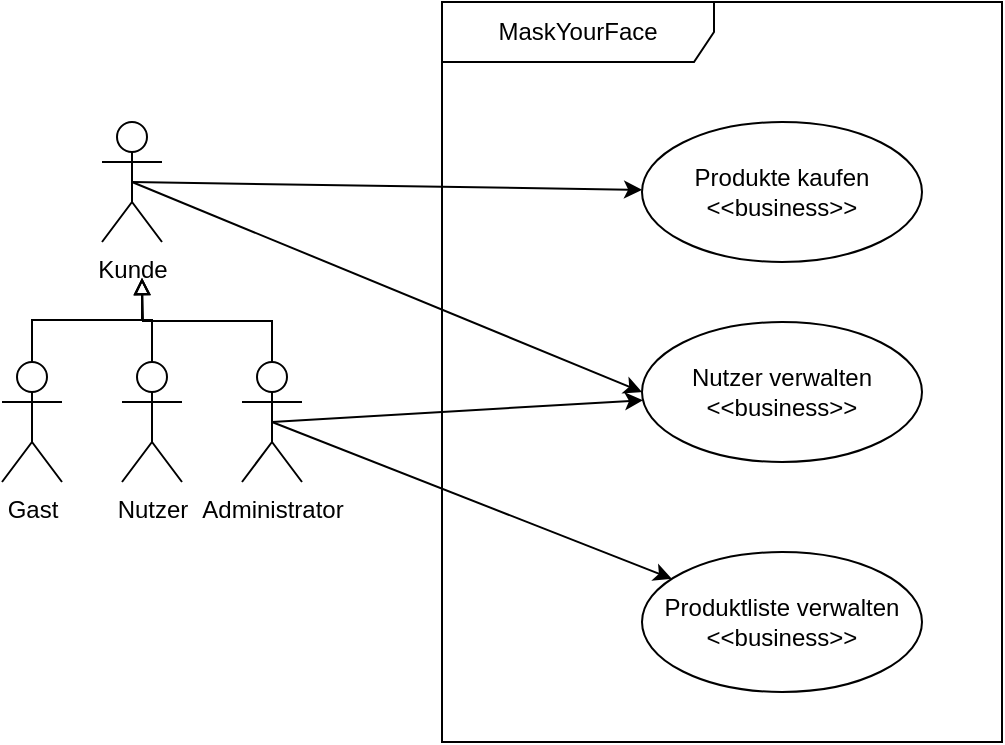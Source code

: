 <mxfile version="13.6.2" type="device"><diagram id="C7Or10ImhXGRPotX2Ofa" name="Page-1"><mxGraphModel dx="982" dy="563" grid="1" gridSize="10" guides="1" tooltips="1" connect="1" arrows="1" fold="1" page="1" pageScale="1" pageWidth="827" pageHeight="1169" math="0" shadow="0"><root><mxCell id="0"/><mxCell id="1" parent="0"/><mxCell id="zkTQlEr0wsUD4HJQpPMv-1" value="MaskYourFace" style="shape=umlFrame;whiteSpace=wrap;html=1;width=136;height=30;" vertex="1" parent="1"><mxGeometry x="260" y="330" width="280" height="370" as="geometry"/></mxCell><mxCell id="zkTQlEr0wsUD4HJQpPMv-6" style="edgeStyle=orthogonalEdgeStyle;rounded=0;orthogonalLoop=1;jettySize=auto;html=1;exitX=0.5;exitY=0;exitDx=0;exitDy=0;exitPerimeter=0;endArrow=block;endFill=0;" edge="1" parent="1" source="zkTQlEr0wsUD4HJQpPMv-2"><mxGeometry relative="1" as="geometry"><mxPoint x="110" y="468" as="targetPoint"/><Array as="points"><mxPoint x="55" y="489"/><mxPoint x="110" y="489"/><mxPoint x="110" y="468"/></Array></mxGeometry></mxCell><mxCell id="zkTQlEr0wsUD4HJQpPMv-2" value="Gast" style="shape=umlActor;verticalLabelPosition=bottom;verticalAlign=top;html=1;" vertex="1" parent="1"><mxGeometry x="40" y="510" width="30" height="60" as="geometry"/></mxCell><mxCell id="zkTQlEr0wsUD4HJQpPMv-7" style="edgeStyle=orthogonalEdgeStyle;rounded=0;orthogonalLoop=1;jettySize=auto;html=1;exitX=0.5;exitY=0;exitDx=0;exitDy=0;exitPerimeter=0;endArrow=block;endFill=0;" edge="1" parent="1" source="zkTQlEr0wsUD4HJQpPMv-3"><mxGeometry relative="1" as="geometry"><mxPoint x="110" y="468" as="targetPoint"/><Array as="points"><mxPoint x="115" y="489"/><mxPoint x="110" y="489"/><mxPoint x="110" y="468"/></Array></mxGeometry></mxCell><mxCell id="zkTQlEr0wsUD4HJQpPMv-3" value="Nutzer" style="shape=umlActor;verticalLabelPosition=bottom;verticalAlign=top;html=1;" vertex="1" parent="1"><mxGeometry x="100" y="510" width="30" height="60" as="geometry"/></mxCell><mxCell id="zkTQlEr0wsUD4HJQpPMv-10" style="rounded=0;orthogonalLoop=1;jettySize=auto;html=1;exitX=0.5;exitY=0.5;exitDx=0;exitDy=0;exitPerimeter=0;endArrow=classic;endFill=1;" edge="1" parent="1" source="zkTQlEr0wsUD4HJQpPMv-4" target="zkTQlEr0wsUD4HJQpPMv-9"><mxGeometry relative="1" as="geometry"/></mxCell><mxCell id="zkTQlEr0wsUD4HJQpPMv-15" style="edgeStyle=none;rounded=0;orthogonalLoop=1;jettySize=auto;html=1;exitX=0.5;exitY=0.5;exitDx=0;exitDy=0;exitPerimeter=0;endArrow=classic;endFill=1;" edge="1" parent="1" source="zkTQlEr0wsUD4HJQpPMv-4" target="zkTQlEr0wsUD4HJQpPMv-13"><mxGeometry relative="1" as="geometry"/></mxCell><mxCell id="zkTQlEr0wsUD4HJQpPMv-18" style="edgeStyle=orthogonalEdgeStyle;rounded=0;orthogonalLoop=1;jettySize=auto;html=1;exitX=0.5;exitY=0;exitDx=0;exitDy=0;exitPerimeter=0;endArrow=block;endFill=0;" edge="1" parent="1" source="zkTQlEr0wsUD4HJQpPMv-4"><mxGeometry relative="1" as="geometry"><mxPoint x="110" y="468" as="targetPoint"/></mxGeometry></mxCell><mxCell id="zkTQlEr0wsUD4HJQpPMv-4" value="Administrator" style="shape=umlActor;verticalLabelPosition=bottom;verticalAlign=top;html=1;" vertex="1" parent="1"><mxGeometry x="160" y="510" width="30" height="60" as="geometry"/></mxCell><mxCell id="zkTQlEr0wsUD4HJQpPMv-14" style="edgeStyle=none;rounded=0;orthogonalLoop=1;jettySize=auto;html=1;exitX=0.5;exitY=0.5;exitDx=0;exitDy=0;exitPerimeter=0;endArrow=classic;endFill=1;" edge="1" parent="1" source="zkTQlEr0wsUD4HJQpPMv-5" target="zkTQlEr0wsUD4HJQpPMv-11"><mxGeometry relative="1" as="geometry"/></mxCell><mxCell id="zkTQlEr0wsUD4HJQpPMv-16" style="edgeStyle=none;rounded=0;orthogonalLoop=1;jettySize=auto;html=1;exitX=0.5;exitY=0.5;exitDx=0;exitDy=0;exitPerimeter=0;entryX=0;entryY=0.5;entryDx=0;entryDy=0;endArrow=classic;endFill=1;" edge="1" parent="1" source="zkTQlEr0wsUD4HJQpPMv-5" target="zkTQlEr0wsUD4HJQpPMv-13"><mxGeometry relative="1" as="geometry"/></mxCell><mxCell id="zkTQlEr0wsUD4HJQpPMv-5" value="Kunde" style="shape=umlActor;verticalLabelPosition=bottom;verticalAlign=top;html=1;" vertex="1" parent="1"><mxGeometry x="90" y="390" width="30" height="60" as="geometry"/></mxCell><mxCell id="zkTQlEr0wsUD4HJQpPMv-9" value="Produktliste verwalten&lt;br&gt;&amp;lt;&amp;lt;business&amp;gt;&amp;gt;" style="ellipse;whiteSpace=wrap;html=1;" vertex="1" parent="1"><mxGeometry x="360" y="605" width="140" height="70" as="geometry"/></mxCell><mxCell id="zkTQlEr0wsUD4HJQpPMv-11" value="Produkte kaufen&lt;br&gt;&amp;lt;&amp;lt;business&amp;gt;&amp;gt;" style="ellipse;whiteSpace=wrap;html=1;" vertex="1" parent="1"><mxGeometry x="360" y="390" width="140" height="70" as="geometry"/></mxCell><mxCell id="zkTQlEr0wsUD4HJQpPMv-13" value="Nutzer verwalten&lt;br&gt;&amp;lt;&amp;lt;business&amp;gt;&amp;gt;" style="ellipse;whiteSpace=wrap;html=1;" vertex="1" parent="1"><mxGeometry x="360" y="490" width="140" height="70" as="geometry"/></mxCell></root></mxGraphModel></diagram></mxfile>